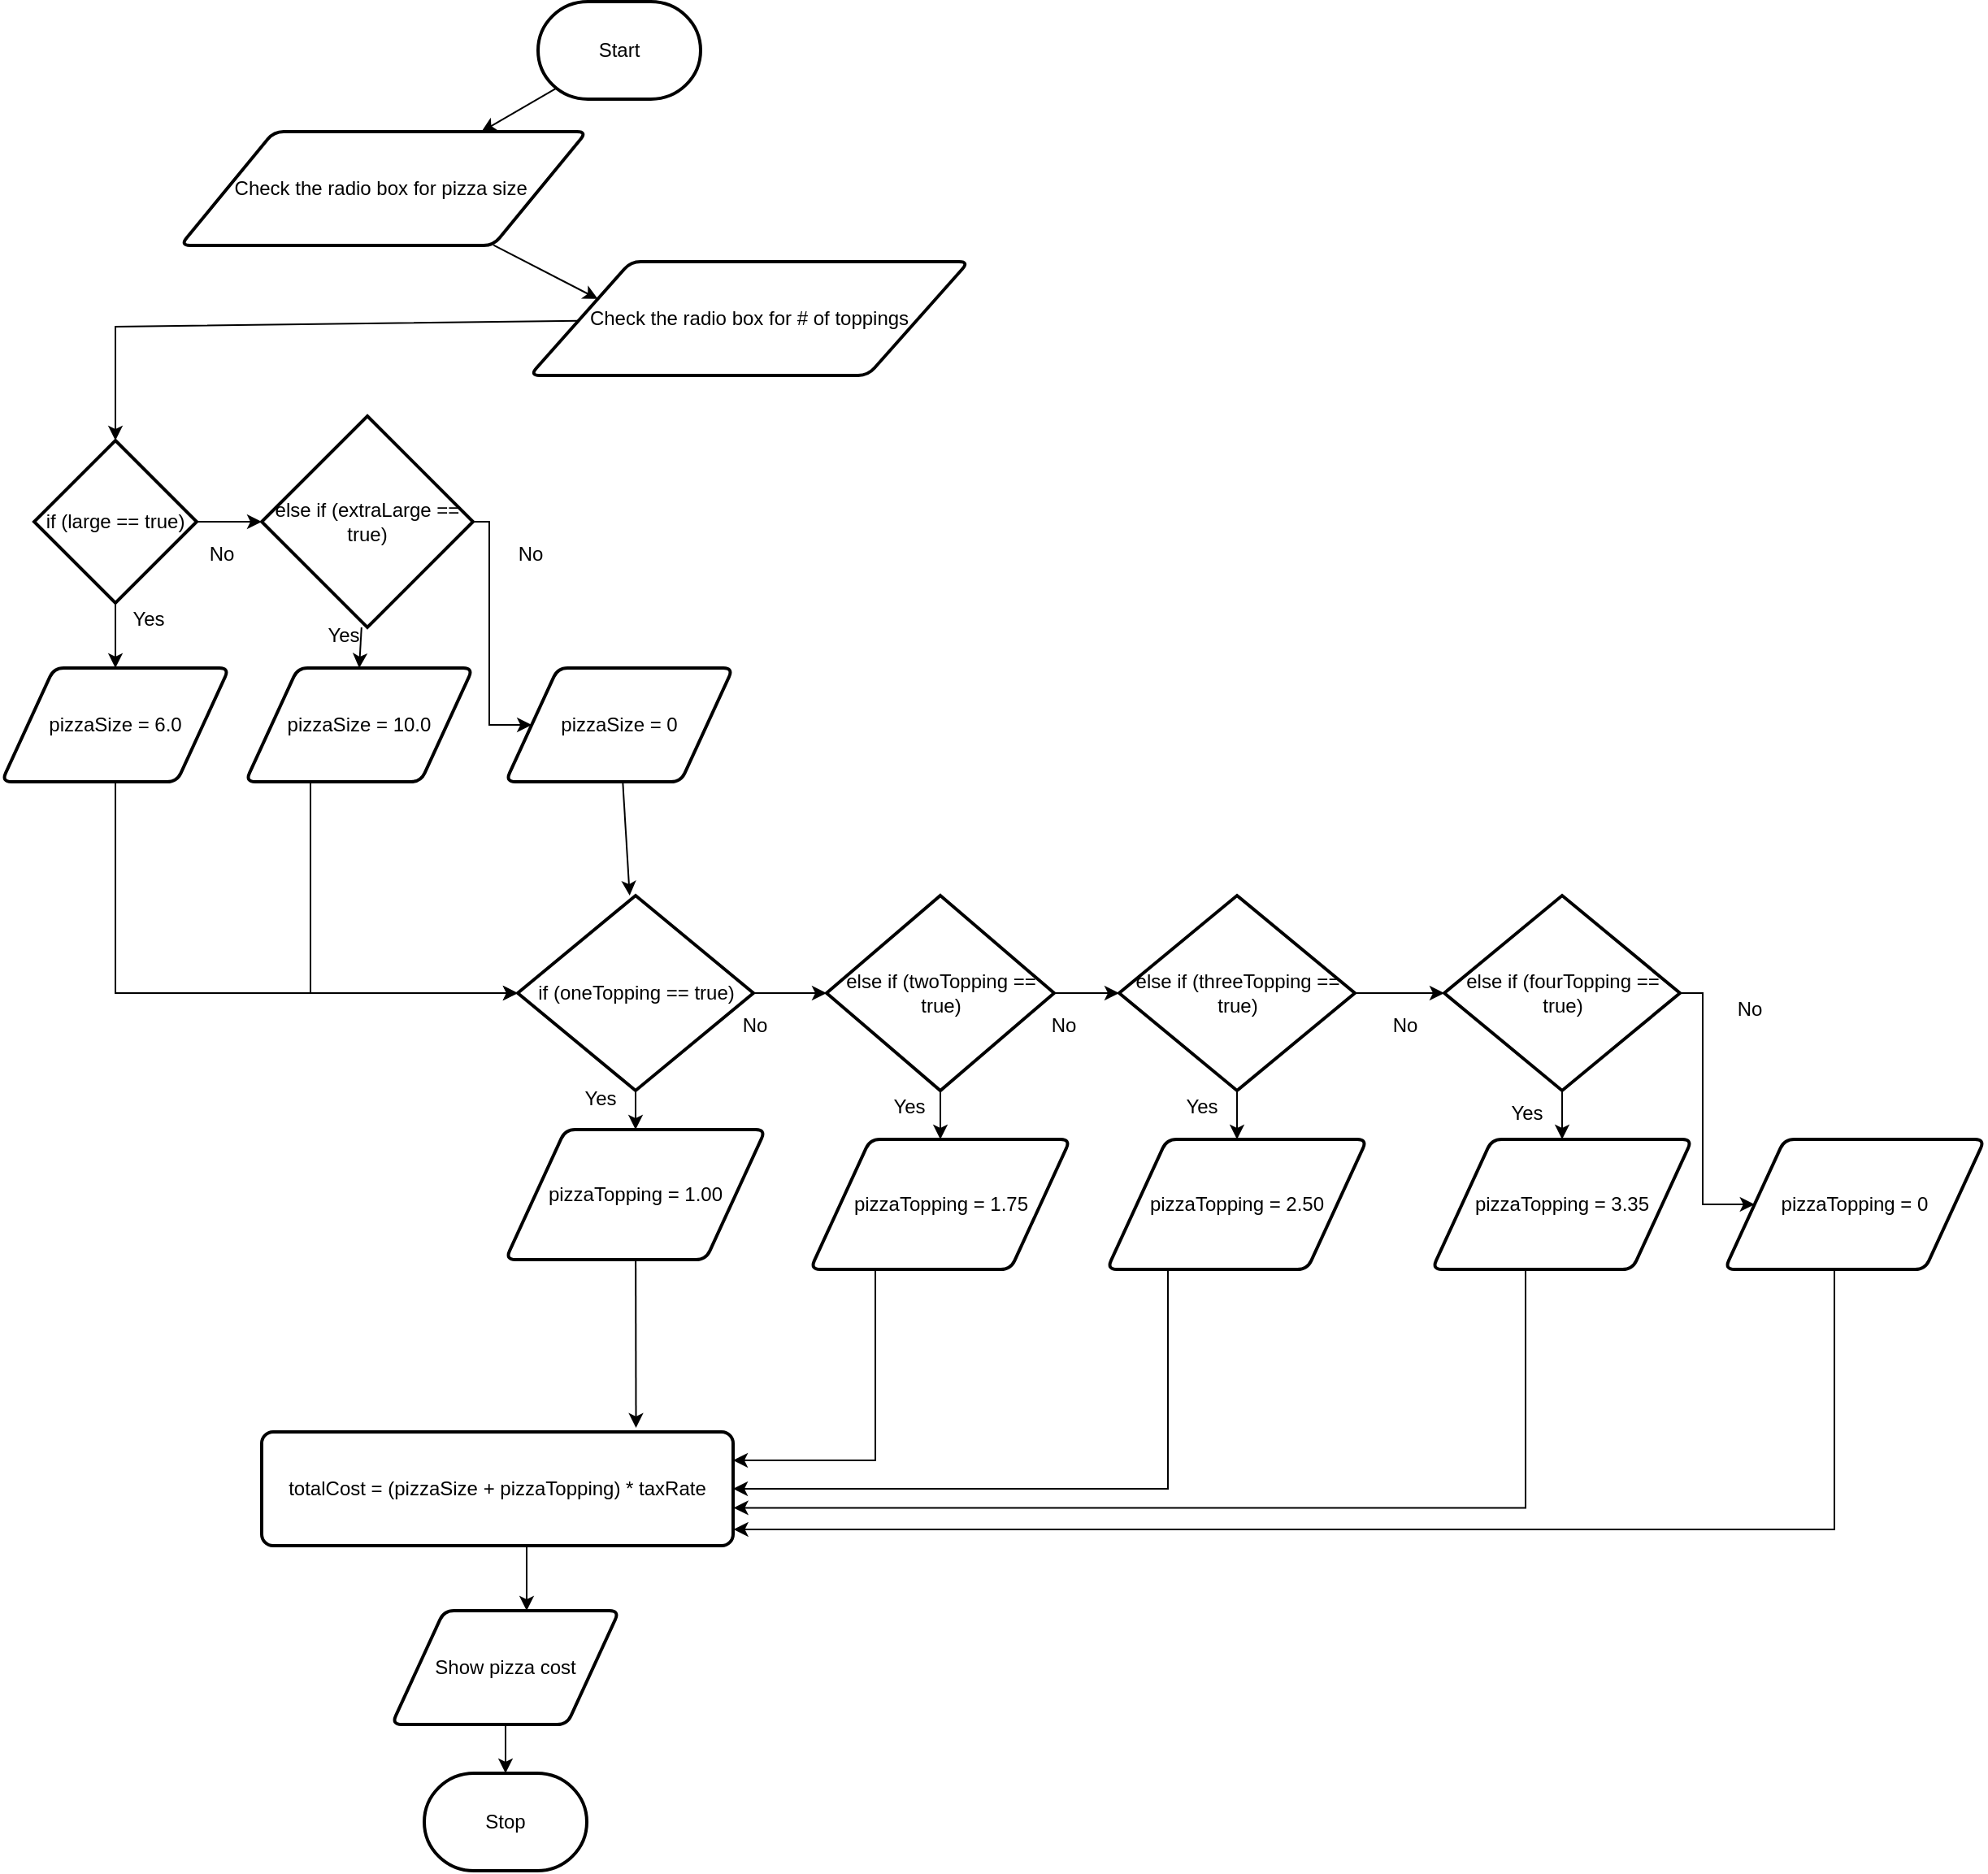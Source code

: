 <mxfile>
    <diagram id="GInHtZuMB5CcCfA9ihm7" name="Page-1">
        <mxGraphModel dx="2439" dy="860" grid="1" gridSize="10" guides="1" tooltips="1" connect="1" arrows="1" fold="1" page="1" pageScale="1" pageWidth="850" pageHeight="1100" math="0" shadow="0">
            <root>
                <mxCell id="0"/>
                <mxCell id="1" parent="0"/>
                <mxCell id="7" style="edgeStyle=none;html=1;exitX=0.11;exitY=0.89;exitDx=0;exitDy=0;exitPerimeter=0;" parent="1" source="2" target="3" edge="1">
                    <mxGeometry relative="1" as="geometry"/>
                </mxCell>
                <mxCell id="2" value="Start" style="strokeWidth=2;html=1;shape=mxgraph.flowchart.terminator;whiteSpace=wrap;" parent="1" vertex="1">
                    <mxGeometry x="330" y="40" width="100" height="60" as="geometry"/>
                </mxCell>
                <mxCell id="89" style="edgeStyle=none;html=1;entryX=0;entryY=0.25;entryDx=0;entryDy=0;" edge="1" parent="1" source="3" target="11">
                    <mxGeometry relative="1" as="geometry"/>
                </mxCell>
                <mxCell id="3" value="Check the radio box for pizza size&amp;nbsp;" style="shape=parallelogram;html=1;strokeWidth=2;perimeter=parallelogramPerimeter;whiteSpace=wrap;rounded=1;arcSize=12;size=0.23;" parent="1" vertex="1">
                    <mxGeometry x="110" y="120" width="250" height="70" as="geometry"/>
                </mxCell>
                <mxCell id="6" value="Stop" style="strokeWidth=2;html=1;shape=mxgraph.flowchart.terminator;whiteSpace=wrap;" parent="1" vertex="1">
                    <mxGeometry x="260" y="1130" width="100" height="60" as="geometry"/>
                </mxCell>
                <mxCell id="91" style="edgeStyle=none;rounded=0;html=1;entryX=0.5;entryY=0;entryDx=0;entryDy=0;entryPerimeter=0;" edge="1" parent="1" source="11" target="13">
                    <mxGeometry relative="1" as="geometry">
                        <Array as="points">
                            <mxPoint x="70" y="240"/>
                        </Array>
                    </mxGeometry>
                </mxCell>
                <mxCell id="11" value="Check the radio box for # of toppings" style="shape=parallelogram;html=1;strokeWidth=2;perimeter=parallelogramPerimeter;whiteSpace=wrap;rounded=1;arcSize=12;size=0.23;" parent="1" vertex="1">
                    <mxGeometry x="325" y="200" width="270" height="70" as="geometry"/>
                </mxCell>
                <mxCell id="15" style="edgeStyle=none;html=1;entryX=0.5;entryY=0;entryDx=0;entryDy=0;" parent="1" source="13" target="14" edge="1">
                    <mxGeometry relative="1" as="geometry"/>
                </mxCell>
                <mxCell id="23" style="edgeStyle=none;html=1;entryX=0;entryY=0.5;entryDx=0;entryDy=0;entryPerimeter=0;" parent="1" source="13" target="17" edge="1">
                    <mxGeometry relative="1" as="geometry"/>
                </mxCell>
                <mxCell id="13" value="if (large == true)" style="strokeWidth=2;html=1;shape=mxgraph.flowchart.decision;whiteSpace=wrap;" parent="1" vertex="1">
                    <mxGeometry x="20" y="310" width="100" height="100" as="geometry"/>
                </mxCell>
                <mxCell id="90" style="edgeStyle=none;html=1;rounded=0;entryX=0;entryY=0.5;entryDx=0;entryDy=0;entryPerimeter=0;" edge="1" parent="1" source="14" target="31">
                    <mxGeometry relative="1" as="geometry">
                        <mxPoint x="290" y="638" as="targetPoint"/>
                        <Array as="points">
                            <mxPoint x="70" y="650"/>
                        </Array>
                    </mxGeometry>
                </mxCell>
                <mxCell id="14" value="pizzaSize = 6.0" style="shape=parallelogram;html=1;strokeWidth=2;perimeter=parallelogramPerimeter;whiteSpace=wrap;rounded=1;arcSize=12;size=0.23;" parent="1" vertex="1">
                    <mxGeometry y="450" width="140" height="70" as="geometry"/>
                </mxCell>
                <mxCell id="75" style="edgeStyle=elbowEdgeStyle;rounded=0;html=1;entryX=0;entryY=0.5;entryDx=0;entryDy=0;entryPerimeter=0;" parent="1" source="16" target="31" edge="1">
                    <mxGeometry relative="1" as="geometry">
                        <mxPoint x="300" y="638" as="targetPoint"/>
                        <Array as="points">
                            <mxPoint x="190" y="590"/>
                        </Array>
                    </mxGeometry>
                </mxCell>
                <mxCell id="16" value="pizzaSize = 10.0" style="shape=parallelogram;html=1;strokeWidth=2;perimeter=parallelogramPerimeter;whiteSpace=wrap;rounded=1;arcSize=12;size=0.23;" parent="1" vertex="1">
                    <mxGeometry x="150" y="450" width="140" height="70" as="geometry"/>
                </mxCell>
                <mxCell id="25" style="edgeStyle=none;html=1;entryX=0.5;entryY=0;entryDx=0;entryDy=0;" parent="1" source="17" target="16" edge="1">
                    <mxGeometry relative="1" as="geometry"/>
                </mxCell>
                <mxCell id="68" style="edgeStyle=elbowEdgeStyle;rounded=0;html=1;" parent="1" source="17" target="65" edge="1">
                    <mxGeometry relative="1" as="geometry"/>
                </mxCell>
                <mxCell id="17" value="else if (extraLarge == true)" style="strokeWidth=2;html=1;shape=mxgraph.flowchart.decision;whiteSpace=wrap;" parent="1" vertex="1">
                    <mxGeometry x="160" y="295" width="130" height="130" as="geometry"/>
                </mxCell>
                <mxCell id="22" value="Yes" style="text;html=1;resizable=0;autosize=1;align=center;verticalAlign=middle;points=[];fillColor=none;strokeColor=none;rounded=0;" parent="1" vertex="1">
                    <mxGeometry x="70" y="410" width="40" height="20" as="geometry"/>
                </mxCell>
                <mxCell id="24" value="No" style="text;html=1;resizable=0;autosize=1;align=center;verticalAlign=middle;points=[];fillColor=none;strokeColor=none;rounded=0;" parent="1" vertex="1">
                    <mxGeometry x="120" y="370" width="30" height="20" as="geometry"/>
                </mxCell>
                <mxCell id="26" value="Yes" style="text;html=1;resizable=0;autosize=1;align=center;verticalAlign=middle;points=[];fillColor=none;strokeColor=none;rounded=0;" parent="1" vertex="1">
                    <mxGeometry x="190" y="420" width="40" height="20" as="geometry"/>
                </mxCell>
                <mxCell id="40" style="edgeStyle=none;html=1;entryX=0.5;entryY=0;entryDx=0;entryDy=0;" parent="1" source="31" target="36" edge="1">
                    <mxGeometry relative="1" as="geometry"/>
                </mxCell>
                <mxCell id="56" style="edgeStyle=elbowEdgeStyle;rounded=0;html=1;entryX=0;entryY=0.5;entryDx=0;entryDy=0;entryPerimeter=0;" parent="1" source="31" target="41" edge="1">
                    <mxGeometry relative="1" as="geometry"/>
                </mxCell>
                <mxCell id="31" value="if (oneTopping == true)" style="strokeWidth=2;html=1;shape=mxgraph.flowchart.decision;whiteSpace=wrap;" parent="1" vertex="1">
                    <mxGeometry x="317.5" y="590" width="145" height="120" as="geometry"/>
                </mxCell>
                <mxCell id="96" style="edgeStyle=none;rounded=0;html=1;entryX=0.794;entryY=-0.036;entryDx=0;entryDy=0;entryPerimeter=0;" edge="1" parent="1" source="36" target="72">
                    <mxGeometry relative="1" as="geometry"/>
                </mxCell>
                <mxCell id="36" value="pizzaTopping = 1.00" style="shape=parallelogram;html=1;strokeWidth=2;perimeter=parallelogramPerimeter;whiteSpace=wrap;rounded=1;arcSize=12;size=0.23;" parent="1" vertex="1">
                    <mxGeometry x="310" y="734" width="160" height="80" as="geometry"/>
                </mxCell>
                <mxCell id="47" style="edgeStyle=none;html=1;entryX=0.5;entryY=0;entryDx=0;entryDy=0;" parent="1" source="41" target="46" edge="1">
                    <mxGeometry relative="1" as="geometry"/>
                </mxCell>
                <mxCell id="57" style="edgeStyle=elbowEdgeStyle;rounded=0;html=1;entryX=0;entryY=0.5;entryDx=0;entryDy=0;entryPerimeter=0;" parent="1" source="41" target="42" edge="1">
                    <mxGeometry relative="1" as="geometry"/>
                </mxCell>
                <mxCell id="41" value="else if (twoTopping == true)" style="strokeWidth=2;html=1;shape=mxgraph.flowchart.decision;whiteSpace=wrap;" parent="1" vertex="1">
                    <mxGeometry x="507.5" y="590" width="140" height="120" as="geometry"/>
                </mxCell>
                <mxCell id="48" style="edgeStyle=none;html=1;entryX=0.5;entryY=0;entryDx=0;entryDy=0;" parent="1" source="42" target="45" edge="1">
                    <mxGeometry relative="1" as="geometry"/>
                </mxCell>
                <mxCell id="58" style="edgeStyle=elbowEdgeStyle;rounded=0;html=1;entryX=0;entryY=0.5;entryDx=0;entryDy=0;entryPerimeter=0;" parent="1" source="42" target="43" edge="1">
                    <mxGeometry relative="1" as="geometry"/>
                </mxCell>
                <mxCell id="42" value="else if (threeTopping == true)" style="strokeWidth=2;html=1;shape=mxgraph.flowchart.decision;whiteSpace=wrap;" parent="1" vertex="1">
                    <mxGeometry x="687.5" y="590" width="145" height="120" as="geometry"/>
                </mxCell>
                <mxCell id="49" style="edgeStyle=none;html=1;" parent="1" source="43" target="44" edge="1">
                    <mxGeometry relative="1" as="geometry"/>
                </mxCell>
                <mxCell id="70" style="edgeStyle=elbowEdgeStyle;rounded=0;html=1;" parent="1" source="43" target="69" edge="1">
                    <mxGeometry relative="1" as="geometry">
                        <mxPoint x="1085.9" y="780" as="targetPoint"/>
                    </mxGeometry>
                </mxCell>
                <mxCell id="43" value="else if (fourTopping == true)" style="strokeWidth=2;html=1;shape=mxgraph.flowchart.decision;whiteSpace=wrap;" parent="1" vertex="1">
                    <mxGeometry x="887.5" y="590" width="145" height="120" as="geometry"/>
                </mxCell>
                <mxCell id="81" style="edgeStyle=elbowEdgeStyle;rounded=0;html=1;entryX=1.001;entryY=0.667;entryDx=0;entryDy=0;entryPerimeter=0;" parent="1" source="44" target="72" edge="1">
                    <mxGeometry relative="1" as="geometry">
                        <mxPoint x="458.37" y="965.99" as="targetPoint"/>
                        <Array as="points">
                            <mxPoint x="937.5" y="960"/>
                        </Array>
                    </mxGeometry>
                </mxCell>
                <mxCell id="44" value="pizzaTopping = 3.35" style="shape=parallelogram;html=1;strokeWidth=2;perimeter=parallelogramPerimeter;whiteSpace=wrap;rounded=1;arcSize=12;size=0.23;" parent="1" vertex="1">
                    <mxGeometry x="880" y="740" width="160" height="80" as="geometry"/>
                </mxCell>
                <mxCell id="80" style="edgeStyle=elbowEdgeStyle;rounded=0;html=1;entryX=1;entryY=0.5;entryDx=0;entryDy=0;" parent="1" source="45" target="72" edge="1">
                    <mxGeometry relative="1" as="geometry">
                        <mxPoint x="457.5" y="955" as="targetPoint"/>
                        <Array as="points">
                            <mxPoint x="717.5" y="940"/>
                        </Array>
                    </mxGeometry>
                </mxCell>
                <mxCell id="45" value="pizzaTopping = 2.50" style="shape=parallelogram;html=1;strokeWidth=2;perimeter=parallelogramPerimeter;whiteSpace=wrap;rounded=1;arcSize=12;size=0.23;" parent="1" vertex="1">
                    <mxGeometry x="680" y="740" width="160" height="80" as="geometry"/>
                </mxCell>
                <mxCell id="79" style="edgeStyle=elbowEdgeStyle;rounded=0;html=1;entryX=1;entryY=0.25;entryDx=0;entryDy=0;" parent="1" source="46" target="72" edge="1">
                    <mxGeometry relative="1" as="geometry">
                        <mxPoint x="457.5" y="937.5" as="targetPoint"/>
                        <Array as="points">
                            <mxPoint x="537.5" y="920"/>
                        </Array>
                    </mxGeometry>
                </mxCell>
                <mxCell id="46" value="pizzaTopping = 1.75" style="shape=parallelogram;html=1;strokeWidth=2;perimeter=parallelogramPerimeter;whiteSpace=wrap;rounded=1;arcSize=12;size=0.23;" parent="1" vertex="1">
                    <mxGeometry x="497.5" y="740" width="160" height="80" as="geometry"/>
                </mxCell>
                <mxCell id="52" value="Yes" style="text;html=1;resizable=0;autosize=1;align=center;verticalAlign=middle;points=[];fillColor=none;strokeColor=none;rounded=0;" parent="1" vertex="1">
                    <mxGeometry x="347.5" y="705" width="40" height="20" as="geometry"/>
                </mxCell>
                <mxCell id="53" value="Yes" style="text;html=1;resizable=0;autosize=1;align=center;verticalAlign=middle;points=[];fillColor=none;strokeColor=none;rounded=0;" parent="1" vertex="1">
                    <mxGeometry x="537.5" y="710" width="40" height="20" as="geometry"/>
                </mxCell>
                <mxCell id="54" value="Yes" style="text;html=1;resizable=0;autosize=1;align=center;verticalAlign=middle;points=[];fillColor=none;strokeColor=none;rounded=0;" parent="1" vertex="1">
                    <mxGeometry x="717.5" y="710" width="40" height="20" as="geometry"/>
                </mxCell>
                <mxCell id="55" value="Yes" style="text;html=1;resizable=0;autosize=1;align=center;verticalAlign=middle;points=[];fillColor=none;strokeColor=none;rounded=0;" parent="1" vertex="1">
                    <mxGeometry x="917.5" y="714" width="40" height="20" as="geometry"/>
                </mxCell>
                <mxCell id="59" value="No" style="text;html=1;resizable=0;autosize=1;align=center;verticalAlign=middle;points=[];fillColor=none;strokeColor=none;rounded=0;" parent="1" vertex="1">
                    <mxGeometry x="310" y="370" width="30" height="20" as="geometry"/>
                </mxCell>
                <mxCell id="60" value="No" style="text;html=1;resizable=0;autosize=1;align=center;verticalAlign=middle;points=[];fillColor=none;strokeColor=none;rounded=0;" parent="1" vertex="1">
                    <mxGeometry x="447.5" y="660" width="30" height="20" as="geometry"/>
                </mxCell>
                <mxCell id="61" value="No" style="text;html=1;resizable=0;autosize=1;align=center;verticalAlign=middle;points=[];fillColor=none;strokeColor=none;rounded=0;" parent="1" vertex="1">
                    <mxGeometry x="637.5" y="660" width="30" height="20" as="geometry"/>
                </mxCell>
                <mxCell id="62" value="No" style="text;html=1;resizable=0;autosize=1;align=center;verticalAlign=middle;points=[];fillColor=none;strokeColor=none;rounded=0;" parent="1" vertex="1">
                    <mxGeometry x="847.5" y="660" width="30" height="20" as="geometry"/>
                </mxCell>
                <mxCell id="94" style="edgeStyle=none;rounded=0;html=1;" edge="1" parent="1" source="65" target="31">
                    <mxGeometry relative="1" as="geometry"/>
                </mxCell>
                <mxCell id="65" value="pizzaSize = 0" style="shape=parallelogram;html=1;strokeWidth=2;perimeter=parallelogramPerimeter;whiteSpace=wrap;rounded=1;arcSize=12;size=0.23;" parent="1" vertex="1">
                    <mxGeometry x="310" y="450" width="140" height="70" as="geometry"/>
                </mxCell>
                <mxCell id="82" style="edgeStyle=elbowEdgeStyle;rounded=0;html=1;entryX=1.001;entryY=0.857;entryDx=0;entryDy=0;entryPerimeter=0;" parent="1" target="72" edge="1">
                    <mxGeometry relative="1" as="geometry">
                        <mxPoint x="458.37" y="982.02" as="targetPoint"/>
                        <Array as="points">
                            <mxPoint x="1127.5" y="950"/>
                        </Array>
                        <mxPoint x="1127.5" y="820" as="sourcePoint"/>
                    </mxGeometry>
                </mxCell>
                <mxCell id="69" value="pizzaTopping = 0" style="shape=parallelogram;html=1;strokeWidth=2;perimeter=parallelogramPerimeter;whiteSpace=wrap;rounded=1;arcSize=12;size=0.23;" parent="1" vertex="1">
                    <mxGeometry x="1060" y="740" width="160" height="80" as="geometry"/>
                </mxCell>
                <mxCell id="71" value="No" style="text;html=1;resizable=0;autosize=1;align=center;verticalAlign=middle;points=[];fillColor=none;strokeColor=none;rounded=0;" parent="1" vertex="1">
                    <mxGeometry x="1060" y="650" width="30" height="20" as="geometry"/>
                </mxCell>
                <mxCell id="88" style="edgeStyle=elbowEdgeStyle;rounded=0;html=1;entryX=0.593;entryY=0;entryDx=0;entryDy=0;entryPerimeter=0;" parent="1" source="72" target="85" edge="1">
                    <mxGeometry relative="1" as="geometry"/>
                </mxCell>
                <mxCell id="72" value="totalCost = (pizzaSize + pizzaTopping) * taxRate" style="rounded=1;whiteSpace=wrap;html=1;absoluteArcSize=1;arcSize=14;strokeWidth=2;" parent="1" vertex="1">
                    <mxGeometry x="160" y="920" width="290" height="70" as="geometry"/>
                </mxCell>
                <mxCell id="87" style="edgeStyle=elbowEdgeStyle;rounded=0;html=1;entryX=0.5;entryY=0;entryDx=0;entryDy=0;entryPerimeter=0;" parent="1" source="85" target="6" edge="1">
                    <mxGeometry relative="1" as="geometry"/>
                </mxCell>
                <mxCell id="85" value="Show pizza cost" style="shape=parallelogram;html=1;strokeWidth=2;perimeter=parallelogramPerimeter;whiteSpace=wrap;rounded=1;arcSize=12;size=0.23;" parent="1" vertex="1">
                    <mxGeometry x="240" y="1030" width="140" height="70" as="geometry"/>
                </mxCell>
            </root>
        </mxGraphModel>
    </diagram>
</mxfile>